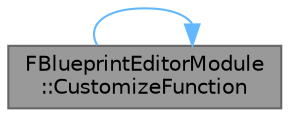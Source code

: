 digraph "FBlueprintEditorModule::CustomizeFunction"
{
 // INTERACTIVE_SVG=YES
 // LATEX_PDF_SIZE
  bgcolor="transparent";
  edge [fontname=Helvetica,fontsize=10,labelfontname=Helvetica,labelfontsize=10];
  node [fontname=Helvetica,fontsize=10,shape=box,height=0.2,width=0.4];
  rankdir="LR";
  Node1 [id="Node000001",label="FBlueprintEditorModule\l::CustomizeFunction",height=0.2,width=0.4,color="gray40", fillcolor="grey60", style="filled", fontcolor="black",tooltip="Build a set of details customizations for function with the passed-in type, if possible."];
  Node1 -> Node1 [id="edge1_Node000001_Node000001",color="steelblue1",style="solid",tooltip=" "];
}
